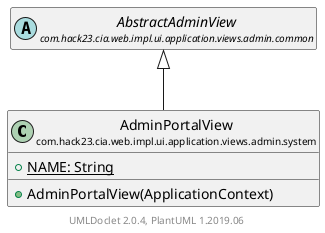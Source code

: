@startuml
    set namespaceSeparator none
    hide empty fields
    hide empty methods

    class "<size:14>AdminPortalView\n<size:10>com.hack23.cia.web.impl.ui.application.views.admin.system" as com.hack23.cia.web.impl.ui.application.views.admin.system.AdminPortalView [[AdminPortalView.html]] {
        {static} +NAME: String
        +AdminPortalView(ApplicationContext)
    }

    abstract class "<size:14>AbstractAdminView\n<size:10>com.hack23.cia.web.impl.ui.application.views.admin.common" as com.hack23.cia.web.impl.ui.application.views.admin.common.AbstractAdminView [[../common/AbstractAdminView.html]]

    com.hack23.cia.web.impl.ui.application.views.admin.common.AbstractAdminView <|-- com.hack23.cia.web.impl.ui.application.views.admin.system.AdminPortalView

    center footer UMLDoclet 2.0.4, PlantUML 1.2019.06
@enduml
